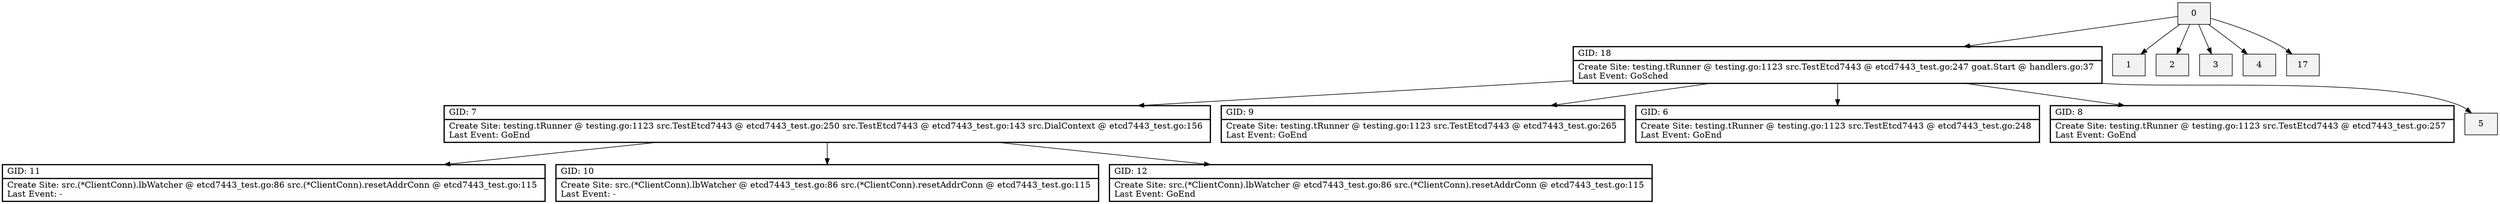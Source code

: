 digraph{
	node[shape=record,style=filled,fillcolor=gray95]

	18 [ label = "{ GID: 18\l | Create Site: testing.tRunner @ testing.go:1123 
src.TestEtcd7443 @ etcd7443_test.go:247 
goat.Start @ handlers.go:37 
\lLast Event: GoSched\l }" style=bold]
	7 [ label = "{ GID: 7\l | Create Site: testing.tRunner @ testing.go:1123 
src.TestEtcd7443 @ etcd7443_test.go:250 
src.TestEtcd7443 @ etcd7443_test.go:143 
src.DialContext @ etcd7443_test.go:156 
\lLast Event: GoEnd\l }" style=bold]
	9 [ label = "{ GID: 9\l | Create Site: testing.tRunner @ testing.go:1123 
src.TestEtcd7443 @ etcd7443_test.go:265 
\lLast Event: GoEnd\l }" style=bold]
	6 [ label = "{ GID: 6\l | Create Site: testing.tRunner @ testing.go:1123 
src.TestEtcd7443 @ etcd7443_test.go:248 
\lLast Event: GoEnd\l }" style=bold]
	11 [ label = "{ GID: 11\l | Create Site: src.(*ClientConn).lbWatcher @ etcd7443_test.go:86 
src.(*ClientConn).resetAddrConn @ etcd7443_test.go:115 
\lLast Event: -\l }" style=bold]
	8 [ label = "{ GID: 8\l | Create Site: testing.tRunner @ testing.go:1123 
src.TestEtcd7443 @ etcd7443_test.go:257 
\lLast Event: GoEnd\l }" style=bold]
	10 [ label = "{ GID: 10\l | Create Site: src.(*ClientConn).lbWatcher @ etcd7443_test.go:86 
src.(*ClientConn).resetAddrConn @ etcd7443_test.go:115 
\lLast Event: -\l }" style=bold]
	12 [ label = "{ GID: 12\l | Create Site: src.(*ClientConn).lbWatcher @ etcd7443_test.go:86 
src.(*ClientConn).resetAddrConn @ etcd7443_test.go:115 
\lLast Event: GoEnd\l }" style=bold]
	

	0 -> 1
	0 -> 2
	0 -> 3
	0 -> 4
	0 -> 17
	0 -> 18
	18 -> 5
	18 -> 6
	18 -> 7
	18 -> 8
	18 -> 9
	7 -> 10
	7 -> 11
	7 -> 12
	}